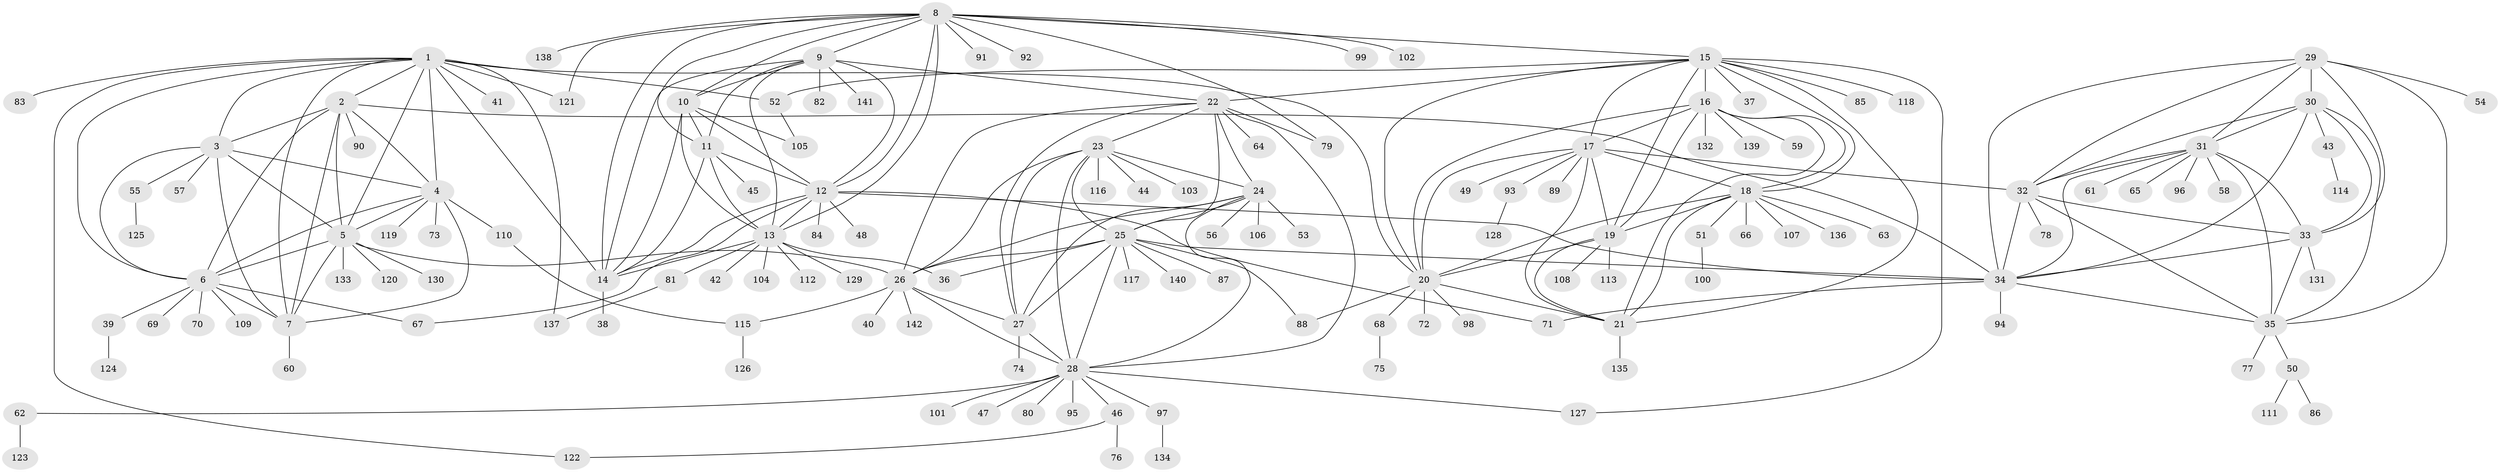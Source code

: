 // coarse degree distribution, {13: 0.017857142857142856, 9: 0.026785714285714284, 7: 0.0625, 8: 0.026785714285714284, 12: 0.008928571428571428, 6: 0.017857142857142856, 10: 0.026785714285714284, 15: 0.008928571428571428, 5: 0.03571428571428571, 14: 0.008928571428571428, 2: 0.125, 1: 0.6160714285714286, 3: 0.017857142857142856}
// Generated by graph-tools (version 1.1) at 2025/24/03/03/25 07:24:17]
// undirected, 142 vertices, 234 edges
graph export_dot {
graph [start="1"]
  node [color=gray90,style=filled];
  1;
  2;
  3;
  4;
  5;
  6;
  7;
  8;
  9;
  10;
  11;
  12;
  13;
  14;
  15;
  16;
  17;
  18;
  19;
  20;
  21;
  22;
  23;
  24;
  25;
  26;
  27;
  28;
  29;
  30;
  31;
  32;
  33;
  34;
  35;
  36;
  37;
  38;
  39;
  40;
  41;
  42;
  43;
  44;
  45;
  46;
  47;
  48;
  49;
  50;
  51;
  52;
  53;
  54;
  55;
  56;
  57;
  58;
  59;
  60;
  61;
  62;
  63;
  64;
  65;
  66;
  67;
  68;
  69;
  70;
  71;
  72;
  73;
  74;
  75;
  76;
  77;
  78;
  79;
  80;
  81;
  82;
  83;
  84;
  85;
  86;
  87;
  88;
  89;
  90;
  91;
  92;
  93;
  94;
  95;
  96;
  97;
  98;
  99;
  100;
  101;
  102;
  103;
  104;
  105;
  106;
  107;
  108;
  109;
  110;
  111;
  112;
  113;
  114;
  115;
  116;
  117;
  118;
  119;
  120;
  121;
  122;
  123;
  124;
  125;
  126;
  127;
  128;
  129;
  130;
  131;
  132;
  133;
  134;
  135;
  136;
  137;
  138;
  139;
  140;
  141;
  142;
  1 -- 2;
  1 -- 3;
  1 -- 4;
  1 -- 5;
  1 -- 6;
  1 -- 7;
  1 -- 14;
  1 -- 20;
  1 -- 41;
  1 -- 52;
  1 -- 83;
  1 -- 121;
  1 -- 122;
  1 -- 137;
  2 -- 3;
  2 -- 4;
  2 -- 5;
  2 -- 6;
  2 -- 7;
  2 -- 34;
  2 -- 90;
  3 -- 4;
  3 -- 5;
  3 -- 6;
  3 -- 7;
  3 -- 55;
  3 -- 57;
  4 -- 5;
  4 -- 6;
  4 -- 7;
  4 -- 73;
  4 -- 110;
  4 -- 119;
  5 -- 6;
  5 -- 7;
  5 -- 26;
  5 -- 120;
  5 -- 130;
  5 -- 133;
  6 -- 7;
  6 -- 39;
  6 -- 67;
  6 -- 69;
  6 -- 70;
  6 -- 109;
  7 -- 60;
  8 -- 9;
  8 -- 10;
  8 -- 11;
  8 -- 12;
  8 -- 13;
  8 -- 14;
  8 -- 15;
  8 -- 79;
  8 -- 91;
  8 -- 92;
  8 -- 99;
  8 -- 102;
  8 -- 121;
  8 -- 138;
  9 -- 10;
  9 -- 11;
  9 -- 12;
  9 -- 13;
  9 -- 14;
  9 -- 22;
  9 -- 82;
  9 -- 141;
  10 -- 11;
  10 -- 12;
  10 -- 13;
  10 -- 14;
  10 -- 105;
  11 -- 12;
  11 -- 13;
  11 -- 14;
  11 -- 45;
  12 -- 13;
  12 -- 14;
  12 -- 34;
  12 -- 48;
  12 -- 67;
  12 -- 71;
  12 -- 84;
  13 -- 14;
  13 -- 36;
  13 -- 42;
  13 -- 81;
  13 -- 104;
  13 -- 112;
  13 -- 129;
  14 -- 38;
  15 -- 16;
  15 -- 17;
  15 -- 18;
  15 -- 19;
  15 -- 20;
  15 -- 21;
  15 -- 22;
  15 -- 37;
  15 -- 52;
  15 -- 85;
  15 -- 118;
  15 -- 127;
  16 -- 17;
  16 -- 18;
  16 -- 19;
  16 -- 20;
  16 -- 21;
  16 -- 59;
  16 -- 132;
  16 -- 139;
  17 -- 18;
  17 -- 19;
  17 -- 20;
  17 -- 21;
  17 -- 32;
  17 -- 49;
  17 -- 89;
  17 -- 93;
  18 -- 19;
  18 -- 20;
  18 -- 21;
  18 -- 51;
  18 -- 63;
  18 -- 66;
  18 -- 107;
  18 -- 136;
  19 -- 20;
  19 -- 21;
  19 -- 108;
  19 -- 113;
  20 -- 21;
  20 -- 68;
  20 -- 72;
  20 -- 88;
  20 -- 98;
  21 -- 135;
  22 -- 23;
  22 -- 24;
  22 -- 25;
  22 -- 26;
  22 -- 27;
  22 -- 28;
  22 -- 64;
  22 -- 79;
  23 -- 24;
  23 -- 25;
  23 -- 26;
  23 -- 27;
  23 -- 28;
  23 -- 44;
  23 -- 103;
  23 -- 116;
  24 -- 25;
  24 -- 26;
  24 -- 27;
  24 -- 28;
  24 -- 53;
  24 -- 56;
  24 -- 106;
  25 -- 26;
  25 -- 27;
  25 -- 28;
  25 -- 34;
  25 -- 36;
  25 -- 87;
  25 -- 88;
  25 -- 117;
  25 -- 140;
  26 -- 27;
  26 -- 28;
  26 -- 40;
  26 -- 115;
  26 -- 142;
  27 -- 28;
  27 -- 74;
  28 -- 46;
  28 -- 47;
  28 -- 62;
  28 -- 80;
  28 -- 95;
  28 -- 97;
  28 -- 101;
  28 -- 127;
  29 -- 30;
  29 -- 31;
  29 -- 32;
  29 -- 33;
  29 -- 34;
  29 -- 35;
  29 -- 54;
  30 -- 31;
  30 -- 32;
  30 -- 33;
  30 -- 34;
  30 -- 35;
  30 -- 43;
  31 -- 32;
  31 -- 33;
  31 -- 34;
  31 -- 35;
  31 -- 58;
  31 -- 61;
  31 -- 65;
  31 -- 96;
  32 -- 33;
  32 -- 34;
  32 -- 35;
  32 -- 78;
  33 -- 34;
  33 -- 35;
  33 -- 131;
  34 -- 35;
  34 -- 71;
  34 -- 94;
  35 -- 50;
  35 -- 77;
  39 -- 124;
  43 -- 114;
  46 -- 76;
  46 -- 122;
  50 -- 86;
  50 -- 111;
  51 -- 100;
  52 -- 105;
  55 -- 125;
  62 -- 123;
  68 -- 75;
  81 -- 137;
  93 -- 128;
  97 -- 134;
  110 -- 115;
  115 -- 126;
}
